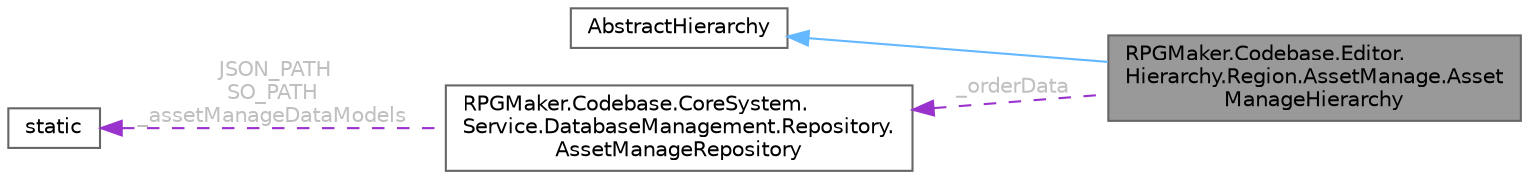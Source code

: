 digraph "RPGMaker.Codebase.Editor.Hierarchy.Region.AssetManage.AssetManageHierarchy"
{
 // LATEX_PDF_SIZE
  bgcolor="transparent";
  edge [fontname=Helvetica,fontsize=10,labelfontname=Helvetica,labelfontsize=10];
  node [fontname=Helvetica,fontsize=10,shape=box,height=0.2,width=0.4];
  rankdir="LR";
  Node1 [id="Node000001",label="RPGMaker.Codebase.Editor.\lHierarchy.Region.AssetManage.Asset\lManageHierarchy",height=0.2,width=0.4,color="gray40", fillcolor="grey60", style="filled", fontcolor="black",tooltip="素材管理のHierarchy"];
  Node2 -> Node1 [id="edge1_Node000001_Node000002",dir="back",color="steelblue1",style="solid",tooltip=" "];
  Node2 [id="Node000002",label="AbstractHierarchy",height=0.2,width=0.4,color="gray40", fillcolor="white", style="filled",URL="$d2/ddd/class_r_p_g_maker_1_1_codebase_1_1_editor_1_1_hierarchy_1_1_common_1_1_abstract_hierarchy.html",tooltip="各Hierarchy表示の基底クラス"];
  Node3 -> Node1 [id="edge2_Node000001_Node000003",dir="back",color="darkorchid3",style="dashed",tooltip=" ",label=" _orderData",fontcolor="grey" ];
  Node3 [id="Node000003",label="RPGMaker.Codebase.CoreSystem.\lService.DatabaseManagement.Repository.\lAssetManageRepository",height=0.2,width=0.4,color="gray40", fillcolor="white", style="filled",URL="$d7/db3/class_r_p_g_maker_1_1_codebase_1_1_core_system_1_1_service_1_1_database_management_1_1_repository_1_1_asset_manage_repository.html",tooltip="😁 資産管理置き場"];
  Node4 -> Node3 [id="edge3_Node000003_Node000004",dir="back",color="darkorchid3",style="dashed",tooltip=" ",label=" JSON_PATH\nSO_PATH\n_assetManageDataModels",fontcolor="grey" ];
  Node4 [id="Node000004",label="static",height=0.2,width=0.4,color="gray40", fillcolor="white", style="filled",tooltip=" "];
}
